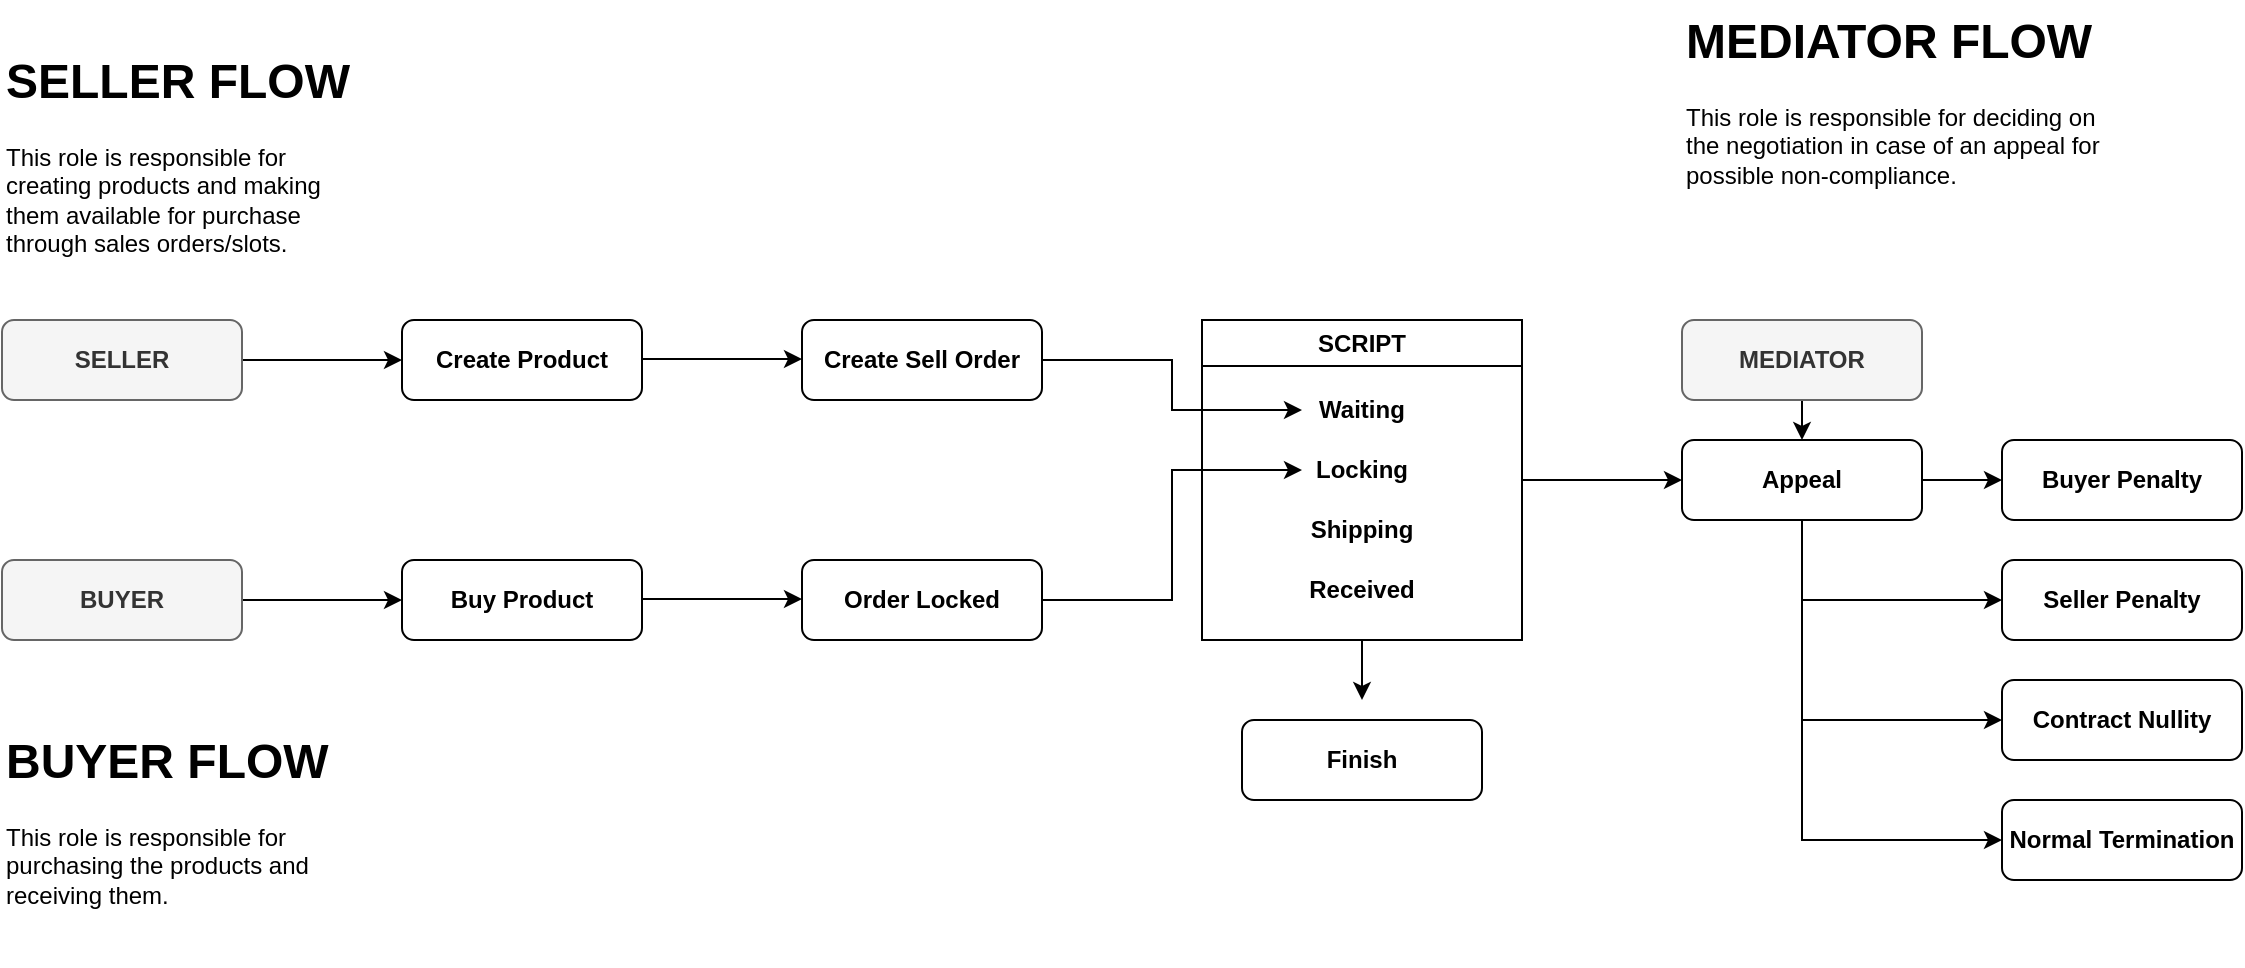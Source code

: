 <mxfile version="24.7.17">
  <diagram name="Página-1" id="QRYV-RqUdozJavFJE9cG">
    <mxGraphModel dx="1673" dy="819" grid="0" gridSize="10" guides="1" tooltips="1" connect="1" arrows="1" fold="1" page="0" pageScale="1" pageWidth="827" pageHeight="1169" math="0" shadow="0">
      <root>
        <mxCell id="0" />
        <mxCell id="1" parent="0" />
        <mxCell id="jQcF8yGu1WC4Efg16g3u-2" style="edgeStyle=orthogonalEdgeStyle;rounded=0;orthogonalLoop=1;jettySize=auto;html=1;exitX=1;exitY=0.5;exitDx=0;exitDy=0;" parent="1" source="jQcF8yGu1WC4Efg16g3u-1" edge="1">
          <mxGeometry relative="1" as="geometry">
            <mxPoint x="240" y="220" as="targetPoint" />
          </mxGeometry>
        </mxCell>
        <mxCell id="jQcF8yGu1WC4Efg16g3u-1" value="&lt;b&gt;SELLER&lt;/b&gt;" style="rounded=1;whiteSpace=wrap;html=1;fillColor=#f5f5f5;fontColor=#333333;strokeColor=#666666;" parent="1" vertex="1">
          <mxGeometry x="40" y="200" width="120" height="40" as="geometry" />
        </mxCell>
        <mxCell id="jQcF8yGu1WC4Efg16g3u-3" value="&lt;b&gt;Create Product&lt;/b&gt;" style="rounded=1;whiteSpace=wrap;html=1;" parent="1" vertex="1">
          <mxGeometry x="240" y="200" width="120" height="40" as="geometry" />
        </mxCell>
        <mxCell id="jQcF8yGu1WC4Efg16g3u-4" style="edgeStyle=orthogonalEdgeStyle;rounded=0;orthogonalLoop=1;jettySize=auto;html=1;exitX=1;exitY=0.5;exitDx=0;exitDy=0;" parent="1" edge="1">
          <mxGeometry relative="1" as="geometry">
            <mxPoint x="440" y="219.5" as="targetPoint" />
            <mxPoint x="360" y="219.5" as="sourcePoint" />
          </mxGeometry>
        </mxCell>
        <mxCell id="jQcF8yGu1WC4Efg16g3u-5" value="&lt;b&gt;Create Sell Order&lt;/b&gt;" style="rounded=1;whiteSpace=wrap;html=1;" parent="1" vertex="1">
          <mxGeometry x="440" y="200" width="120" height="40" as="geometry" />
        </mxCell>
        <mxCell id="jQcF8yGu1WC4Efg16g3u-6" value="&lt;h1 style=&quot;margin-top: 0px;&quot;&gt;SELLER FLOW&lt;/h1&gt;&lt;p&gt;This role is responsible for creating products and making them available for purchase through sales orders/slots.&lt;/p&gt;" style="text;html=1;whiteSpace=wrap;overflow=hidden;rounded=0;" parent="1" vertex="1">
          <mxGeometry x="40" y="60" width="180" height="120" as="geometry" />
        </mxCell>
        <mxCell id="jQcF8yGu1WC4Efg16g3u-7" style="edgeStyle=orthogonalEdgeStyle;rounded=0;orthogonalLoop=1;jettySize=auto;html=1;exitX=1;exitY=0.5;exitDx=0;exitDy=0;" parent="1" source="jQcF8yGu1WC4Efg16g3u-8" edge="1">
          <mxGeometry relative="1" as="geometry">
            <mxPoint x="240" y="340" as="targetPoint" />
          </mxGeometry>
        </mxCell>
        <mxCell id="jQcF8yGu1WC4Efg16g3u-8" value="&lt;b&gt;BUYER&lt;/b&gt;" style="rounded=1;whiteSpace=wrap;html=1;fillColor=#f5f5f5;fontColor=#333333;strokeColor=#666666;" parent="1" vertex="1">
          <mxGeometry x="40" y="320" width="120" height="40" as="geometry" />
        </mxCell>
        <mxCell id="jQcF8yGu1WC4Efg16g3u-9" value="&lt;b&gt;Buy Product&lt;/b&gt;" style="rounded=1;whiteSpace=wrap;html=1;" parent="1" vertex="1">
          <mxGeometry x="240" y="320" width="120" height="40" as="geometry" />
        </mxCell>
        <mxCell id="jQcF8yGu1WC4Efg16g3u-10" style="edgeStyle=orthogonalEdgeStyle;rounded=0;orthogonalLoop=1;jettySize=auto;html=1;exitX=1;exitY=0.5;exitDx=0;exitDy=0;" parent="1" edge="1">
          <mxGeometry relative="1" as="geometry">
            <mxPoint x="440" y="339.5" as="targetPoint" />
            <mxPoint x="360" y="339.5" as="sourcePoint" />
          </mxGeometry>
        </mxCell>
        <mxCell id="jQcF8yGu1WC4Efg16g3u-22" style="edgeStyle=orthogonalEdgeStyle;rounded=0;orthogonalLoop=1;jettySize=auto;html=1;exitX=1;exitY=0.5;exitDx=0;exitDy=0;entryX=0;entryY=0.5;entryDx=0;entryDy=0;" parent="1" source="jQcF8yGu1WC4Efg16g3u-11" edge="1" target="jQcF8yGu1WC4Efg16g3u-19">
          <mxGeometry relative="1" as="geometry">
            <mxPoint x="640" y="340" as="targetPoint" />
          </mxGeometry>
        </mxCell>
        <mxCell id="jQcF8yGu1WC4Efg16g3u-11" value="&lt;b&gt;Order Locked&lt;/b&gt;" style="rounded=1;whiteSpace=wrap;html=1;" parent="1" vertex="1">
          <mxGeometry x="440" y="320" width="120" height="40" as="geometry" />
        </mxCell>
        <mxCell id="jQcF8yGu1WC4Efg16g3u-15" value="&lt;h1 style=&quot;margin-top: 0px;&quot;&gt;BUYER FLOW&lt;/h1&gt;&lt;h1 style=&quot;margin-top: 0px;&quot;&gt;&lt;p style=&quot;font-size: 12px; font-weight: 400;&quot;&gt;This role is responsible for purchasing the products and receiving them.&lt;/p&gt;&lt;/h1&gt;" style="text;html=1;whiteSpace=wrap;overflow=hidden;rounded=0;" parent="1" vertex="1">
          <mxGeometry x="40" y="400" width="180" height="120" as="geometry" />
        </mxCell>
        <mxCell id="jQcF8yGu1WC4Efg16g3u-24" style="edgeStyle=orthogonalEdgeStyle;rounded=0;orthogonalLoop=1;jettySize=auto;html=1;exitX=1;exitY=0.5;exitDx=0;exitDy=0;" parent="1" source="jQcF8yGu1WC4Efg16g3u-17" edge="1">
          <mxGeometry relative="1" as="geometry">
            <mxPoint x="880" y="280" as="targetPoint" />
          </mxGeometry>
        </mxCell>
        <mxCell id="jQcF8yGu1WC4Efg16g3u-27" style="edgeStyle=orthogonalEdgeStyle;rounded=0;orthogonalLoop=1;jettySize=auto;html=1;exitX=0.5;exitY=1;exitDx=0;exitDy=0;" parent="1" source="jQcF8yGu1WC4Efg16g3u-17" edge="1">
          <mxGeometry relative="1" as="geometry">
            <mxPoint x="720" y="390" as="targetPoint" />
          </mxGeometry>
        </mxCell>
        <mxCell id="jQcF8yGu1WC4Efg16g3u-17" value="SCRIPT" style="swimlane;whiteSpace=wrap;html=1;" parent="1" vertex="1">
          <mxGeometry x="640" y="200" width="160" height="160" as="geometry" />
        </mxCell>
        <mxCell id="jQcF8yGu1WC4Efg16g3u-18" value="&lt;b&gt;Waiting&lt;/b&gt;" style="text;html=1;align=center;verticalAlign=middle;whiteSpace=wrap;rounded=0;" parent="jQcF8yGu1WC4Efg16g3u-17" vertex="1">
          <mxGeometry x="50" y="30" width="60" height="30" as="geometry" />
        </mxCell>
        <mxCell id="jQcF8yGu1WC4Efg16g3u-19" value="&lt;b&gt;Locking&lt;/b&gt;" style="text;html=1;align=center;verticalAlign=middle;whiteSpace=wrap;rounded=0;" parent="jQcF8yGu1WC4Efg16g3u-17" vertex="1">
          <mxGeometry x="50" y="60" width="60" height="30" as="geometry" />
        </mxCell>
        <mxCell id="jQcF8yGu1WC4Efg16g3u-20" value="&lt;b&gt;Shipping&lt;/b&gt;" style="text;html=1;align=center;verticalAlign=middle;whiteSpace=wrap;rounded=0;" parent="jQcF8yGu1WC4Efg16g3u-17" vertex="1">
          <mxGeometry x="50" y="90" width="60" height="30" as="geometry" />
        </mxCell>
        <mxCell id="jQcF8yGu1WC4Efg16g3u-21" value="&lt;b&gt;Received&lt;/b&gt;" style="text;html=1;align=center;verticalAlign=middle;whiteSpace=wrap;rounded=0;" parent="jQcF8yGu1WC4Efg16g3u-17" vertex="1">
          <mxGeometry x="50" y="120" width="60" height="30" as="geometry" />
        </mxCell>
        <mxCell id="jQcF8yGu1WC4Efg16g3u-23" style="edgeStyle=orthogonalEdgeStyle;rounded=0;orthogonalLoop=1;jettySize=auto;html=1;exitX=1;exitY=0.5;exitDx=0;exitDy=0;entryX=0;entryY=0.5;entryDx=0;entryDy=0;" parent="1" source="jQcF8yGu1WC4Efg16g3u-5" target="jQcF8yGu1WC4Efg16g3u-18" edge="1">
          <mxGeometry relative="1" as="geometry" />
        </mxCell>
        <mxCell id="jQcF8yGu1WC4Efg16g3u-30" style="edgeStyle=orthogonalEdgeStyle;rounded=0;orthogonalLoop=1;jettySize=auto;html=1;exitX=1;exitY=0.5;exitDx=0;exitDy=0;entryX=0;entryY=0.5;entryDx=0;entryDy=0;" parent="1" source="jQcF8yGu1WC4Efg16g3u-25" target="jQcF8yGu1WC4Efg16g3u-29" edge="1">
          <mxGeometry relative="1" as="geometry">
            <mxPoint x="1030" y="280" as="targetPoint" />
          </mxGeometry>
        </mxCell>
        <mxCell id="jQcF8yGu1WC4Efg16g3u-37" style="edgeStyle=orthogonalEdgeStyle;rounded=0;orthogonalLoop=1;jettySize=auto;html=1;exitX=0.5;exitY=1;exitDx=0;exitDy=0;entryX=0;entryY=0.5;entryDx=0;entryDy=0;" parent="1" source="jQcF8yGu1WC4Efg16g3u-25" target="jQcF8yGu1WC4Efg16g3u-35" edge="1">
          <mxGeometry relative="1" as="geometry" />
        </mxCell>
        <mxCell id="jQcF8yGu1WC4Efg16g3u-40" style="edgeStyle=orthogonalEdgeStyle;rounded=0;orthogonalLoop=1;jettySize=auto;html=1;exitX=0.5;exitY=1;exitDx=0;exitDy=0;entryX=0;entryY=0.5;entryDx=0;entryDy=0;" parent="1" source="jQcF8yGu1WC4Efg16g3u-25" target="jQcF8yGu1WC4Efg16g3u-38" edge="1">
          <mxGeometry relative="1" as="geometry" />
        </mxCell>
        <mxCell id="jQcF8yGu1WC4Efg16g3u-41" style="edgeStyle=orthogonalEdgeStyle;rounded=0;orthogonalLoop=1;jettySize=auto;html=1;exitX=0.5;exitY=1;exitDx=0;exitDy=0;entryX=0;entryY=0.5;entryDx=0;entryDy=0;" parent="1" source="jQcF8yGu1WC4Efg16g3u-25" target="jQcF8yGu1WC4Efg16g3u-39" edge="1">
          <mxGeometry relative="1" as="geometry" />
        </mxCell>
        <mxCell id="jQcF8yGu1WC4Efg16g3u-25" value="&lt;b&gt;Appeal&lt;/b&gt;" style="rounded=1;whiteSpace=wrap;html=1;" parent="1" vertex="1">
          <mxGeometry x="880" y="260" width="120" height="40" as="geometry" />
        </mxCell>
        <mxCell id="jQcF8yGu1WC4Efg16g3u-26" value="&lt;b&gt;Finish&lt;/b&gt;" style="rounded=1;whiteSpace=wrap;html=1;" parent="1" vertex="1">
          <mxGeometry x="660" y="400" width="120" height="40" as="geometry" />
        </mxCell>
        <mxCell id="jQcF8yGu1WC4Efg16g3u-28" value="&lt;h1 style=&quot;margin-top: 0px;&quot;&gt;MEDIATOR FLOW&lt;/h1&gt;&lt;p&gt;This role is responsible for deciding on the negotiation in case of an appeal for possible non-compliance.&lt;/p&gt;" style="text;html=1;whiteSpace=wrap;overflow=hidden;rounded=0;" parent="1" vertex="1">
          <mxGeometry x="880" y="40" width="220" height="120" as="geometry" />
        </mxCell>
        <mxCell id="jQcF8yGu1WC4Efg16g3u-29" value="&lt;b&gt;Buyer Penalty&lt;/b&gt;" style="rounded=1;whiteSpace=wrap;html=1;" parent="1" vertex="1">
          <mxGeometry x="1040" y="260" width="120" height="40" as="geometry" />
        </mxCell>
        <mxCell id="jQcF8yGu1WC4Efg16g3u-34" style="edgeStyle=orthogonalEdgeStyle;rounded=0;orthogonalLoop=1;jettySize=auto;html=1;exitX=0.5;exitY=1;exitDx=0;exitDy=0;entryX=0.5;entryY=0;entryDx=0;entryDy=0;" parent="1" source="jQcF8yGu1WC4Efg16g3u-33" target="jQcF8yGu1WC4Efg16g3u-25" edge="1">
          <mxGeometry relative="1" as="geometry" />
        </mxCell>
        <mxCell id="jQcF8yGu1WC4Efg16g3u-33" value="&lt;b&gt;MEDIATOR&lt;/b&gt;" style="rounded=1;whiteSpace=wrap;html=1;fillColor=#f5f5f5;fontColor=#333333;strokeColor=#666666;" parent="1" vertex="1">
          <mxGeometry x="880" y="200" width="120" height="40" as="geometry" />
        </mxCell>
        <mxCell id="jQcF8yGu1WC4Efg16g3u-35" value="&lt;b&gt;Seller Penalty&lt;/b&gt;" style="rounded=1;whiteSpace=wrap;html=1;" parent="1" vertex="1">
          <mxGeometry x="1040" y="320" width="120" height="40" as="geometry" />
        </mxCell>
        <mxCell id="jQcF8yGu1WC4Efg16g3u-38" value="&lt;b&gt;Contract Nullity&lt;/b&gt;" style="rounded=1;whiteSpace=wrap;html=1;" parent="1" vertex="1">
          <mxGeometry x="1040" y="380" width="120" height="40" as="geometry" />
        </mxCell>
        <mxCell id="jQcF8yGu1WC4Efg16g3u-39" value="&lt;b&gt;Normal Termination&lt;/b&gt;" style="rounded=1;whiteSpace=wrap;html=1;" parent="1" vertex="1">
          <mxGeometry x="1040" y="440" width="120" height="40" as="geometry" />
        </mxCell>
      </root>
    </mxGraphModel>
  </diagram>
</mxfile>

